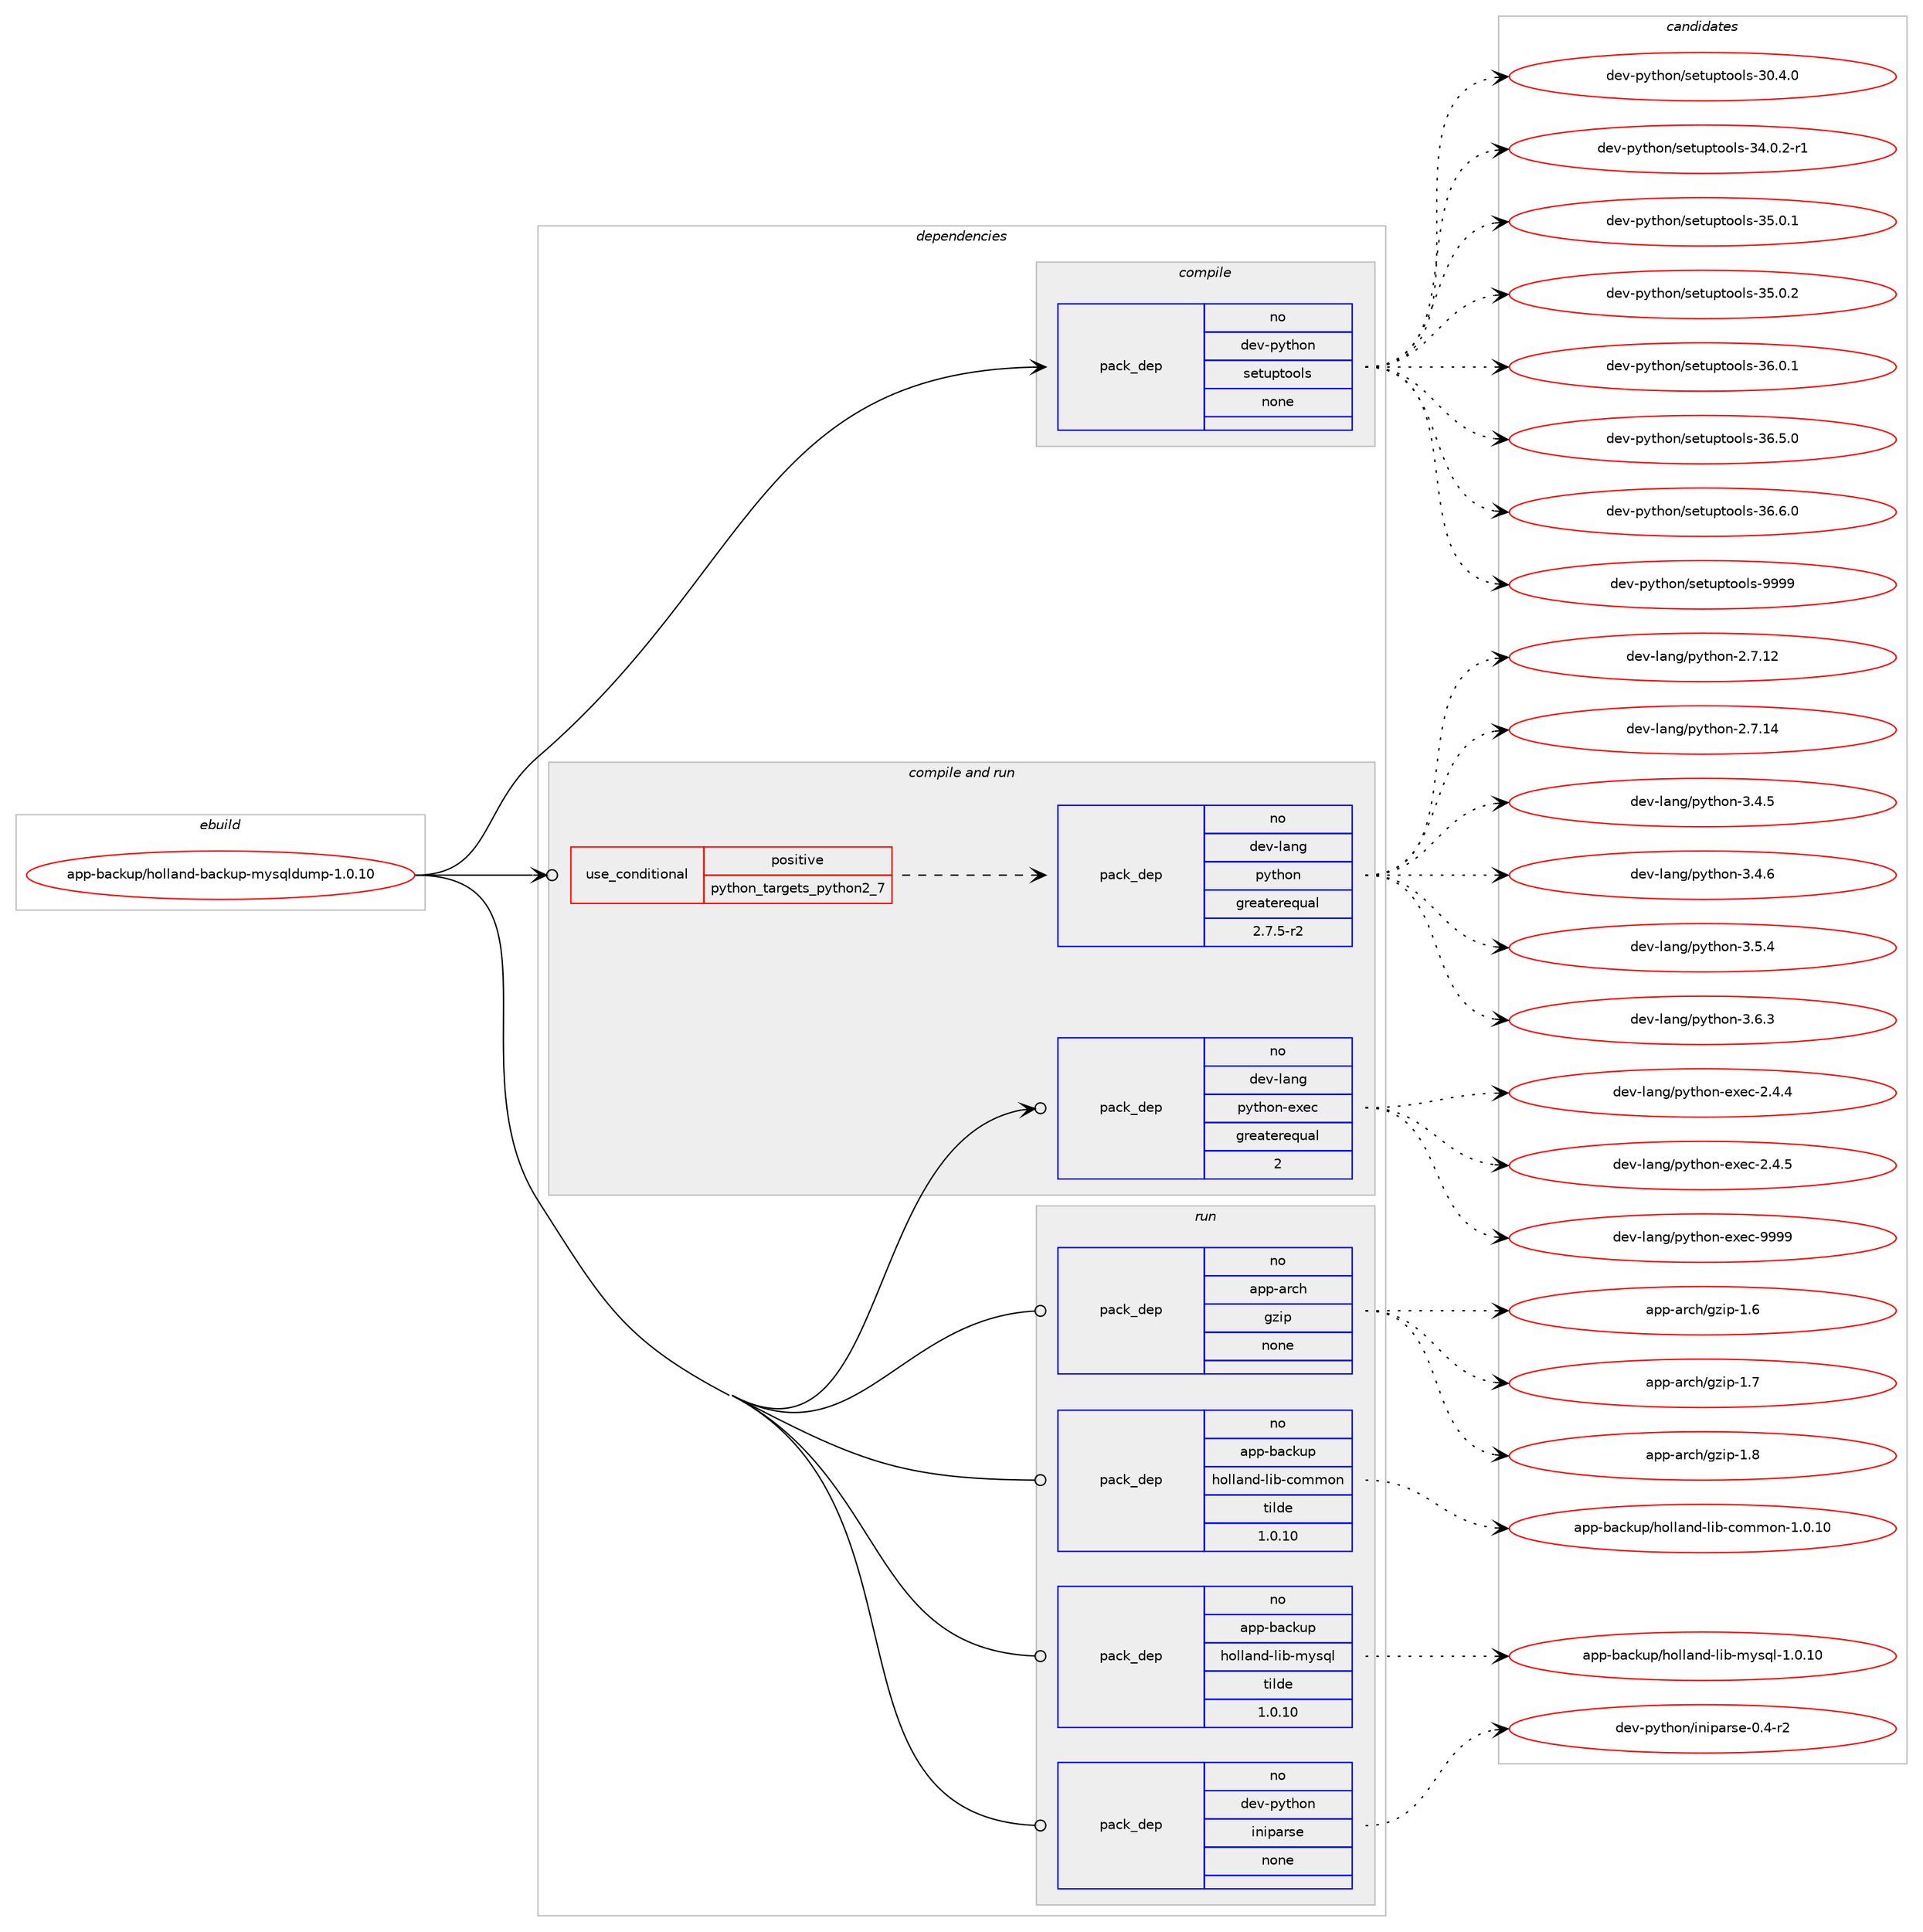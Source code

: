 digraph prolog {

# *************
# Graph options
# *************

newrank=true;
concentrate=true;
compound=true;
graph [rankdir=LR,fontname=Helvetica,fontsize=10,ranksep=1.5];#, ranksep=2.5, nodesep=0.2];
edge  [arrowhead=vee];
node  [fontname=Helvetica,fontsize=10];

# **********
# The ebuild
# **********

subgraph cluster_leftcol {
color=gray;
rank=same;
label=<<i>ebuild</i>>;
id [label="app-backup/holland-backup-mysqldump-1.0.10", color=red, width=4, href="../app-backup/holland-backup-mysqldump-1.0.10.svg"];
}

# ****************
# The dependencies
# ****************

subgraph cluster_midcol {
color=gray;
label=<<i>dependencies</i>>;
subgraph cluster_compile {
fillcolor="#eeeeee";
style=filled;
label=<<i>compile</i>>;
subgraph pack7521 {
dependency10702 [label=<<TABLE BORDER="0" CELLBORDER="1" CELLSPACING="0" CELLPADDING="4" WIDTH="220"><TR><TD ROWSPAN="6" CELLPADDING="30">pack_dep</TD></TR><TR><TD WIDTH="110">no</TD></TR><TR><TD>dev-python</TD></TR><TR><TD>setuptools</TD></TR><TR><TD>none</TD></TR><TR><TD></TD></TR></TABLE>>, shape=none, color=blue];
}
id:e -> dependency10702:w [weight=20,style="solid",arrowhead="vee"];
}
subgraph cluster_compileandrun {
fillcolor="#eeeeee";
style=filled;
label=<<i>compile and run</i>>;
subgraph cond2982 {
dependency10703 [label=<<TABLE BORDER="0" CELLBORDER="1" CELLSPACING="0" CELLPADDING="4"><TR><TD ROWSPAN="3" CELLPADDING="10">use_conditional</TD></TR><TR><TD>positive</TD></TR><TR><TD>python_targets_python2_7</TD></TR></TABLE>>, shape=none, color=red];
subgraph pack7522 {
dependency10704 [label=<<TABLE BORDER="0" CELLBORDER="1" CELLSPACING="0" CELLPADDING="4" WIDTH="220"><TR><TD ROWSPAN="6" CELLPADDING="30">pack_dep</TD></TR><TR><TD WIDTH="110">no</TD></TR><TR><TD>dev-lang</TD></TR><TR><TD>python</TD></TR><TR><TD>greaterequal</TD></TR><TR><TD>2.7.5-r2</TD></TR></TABLE>>, shape=none, color=blue];
}
dependency10703:e -> dependency10704:w [weight=20,style="dashed",arrowhead="vee"];
}
id:e -> dependency10703:w [weight=20,style="solid",arrowhead="odotvee"];
subgraph pack7523 {
dependency10705 [label=<<TABLE BORDER="0" CELLBORDER="1" CELLSPACING="0" CELLPADDING="4" WIDTH="220"><TR><TD ROWSPAN="6" CELLPADDING="30">pack_dep</TD></TR><TR><TD WIDTH="110">no</TD></TR><TR><TD>dev-lang</TD></TR><TR><TD>python-exec</TD></TR><TR><TD>greaterequal</TD></TR><TR><TD>2</TD></TR></TABLE>>, shape=none, color=blue];
}
id:e -> dependency10705:w [weight=20,style="solid",arrowhead="odotvee"];
}
subgraph cluster_run {
fillcolor="#eeeeee";
style=filled;
label=<<i>run</i>>;
subgraph pack7524 {
dependency10706 [label=<<TABLE BORDER="0" CELLBORDER="1" CELLSPACING="0" CELLPADDING="4" WIDTH="220"><TR><TD ROWSPAN="6" CELLPADDING="30">pack_dep</TD></TR><TR><TD WIDTH="110">no</TD></TR><TR><TD>app-arch</TD></TR><TR><TD>gzip</TD></TR><TR><TD>none</TD></TR><TR><TD></TD></TR></TABLE>>, shape=none, color=blue];
}
id:e -> dependency10706:w [weight=20,style="solid",arrowhead="odot"];
subgraph pack7525 {
dependency10707 [label=<<TABLE BORDER="0" CELLBORDER="1" CELLSPACING="0" CELLPADDING="4" WIDTH="220"><TR><TD ROWSPAN="6" CELLPADDING="30">pack_dep</TD></TR><TR><TD WIDTH="110">no</TD></TR><TR><TD>app-backup</TD></TR><TR><TD>holland-lib-common</TD></TR><TR><TD>tilde</TD></TR><TR><TD>1.0.10</TD></TR></TABLE>>, shape=none, color=blue];
}
id:e -> dependency10707:w [weight=20,style="solid",arrowhead="odot"];
subgraph pack7526 {
dependency10708 [label=<<TABLE BORDER="0" CELLBORDER="1" CELLSPACING="0" CELLPADDING="4" WIDTH="220"><TR><TD ROWSPAN="6" CELLPADDING="30">pack_dep</TD></TR><TR><TD WIDTH="110">no</TD></TR><TR><TD>app-backup</TD></TR><TR><TD>holland-lib-mysql</TD></TR><TR><TD>tilde</TD></TR><TR><TD>1.0.10</TD></TR></TABLE>>, shape=none, color=blue];
}
id:e -> dependency10708:w [weight=20,style="solid",arrowhead="odot"];
subgraph pack7527 {
dependency10709 [label=<<TABLE BORDER="0" CELLBORDER="1" CELLSPACING="0" CELLPADDING="4" WIDTH="220"><TR><TD ROWSPAN="6" CELLPADDING="30">pack_dep</TD></TR><TR><TD WIDTH="110">no</TD></TR><TR><TD>dev-python</TD></TR><TR><TD>iniparse</TD></TR><TR><TD>none</TD></TR><TR><TD></TD></TR></TABLE>>, shape=none, color=blue];
}
id:e -> dependency10709:w [weight=20,style="solid",arrowhead="odot"];
}
}

# **************
# The candidates
# **************

subgraph cluster_choices {
rank=same;
color=gray;
label=<<i>candidates</i>>;

subgraph choice7521 {
color=black;
nodesep=1;
choice100101118451121211161041111104711510111611711211611111110811545514846524648 [label="dev-python/setuptools-30.4.0", color=red, width=4,href="../dev-python/setuptools-30.4.0.svg"];
choice1001011184511212111610411111047115101116117112116111111108115455152464846504511449 [label="dev-python/setuptools-34.0.2-r1", color=red, width=4,href="../dev-python/setuptools-34.0.2-r1.svg"];
choice100101118451121211161041111104711510111611711211611111110811545515346484649 [label="dev-python/setuptools-35.0.1", color=red, width=4,href="../dev-python/setuptools-35.0.1.svg"];
choice100101118451121211161041111104711510111611711211611111110811545515346484650 [label="dev-python/setuptools-35.0.2", color=red, width=4,href="../dev-python/setuptools-35.0.2.svg"];
choice100101118451121211161041111104711510111611711211611111110811545515446484649 [label="dev-python/setuptools-36.0.1", color=red, width=4,href="../dev-python/setuptools-36.0.1.svg"];
choice100101118451121211161041111104711510111611711211611111110811545515446534648 [label="dev-python/setuptools-36.5.0", color=red, width=4,href="../dev-python/setuptools-36.5.0.svg"];
choice100101118451121211161041111104711510111611711211611111110811545515446544648 [label="dev-python/setuptools-36.6.0", color=red, width=4,href="../dev-python/setuptools-36.6.0.svg"];
choice10010111845112121116104111110471151011161171121161111111081154557575757 [label="dev-python/setuptools-9999", color=red, width=4,href="../dev-python/setuptools-9999.svg"];
dependency10702:e -> choice100101118451121211161041111104711510111611711211611111110811545514846524648:w [style=dotted,weight="100"];
dependency10702:e -> choice1001011184511212111610411111047115101116117112116111111108115455152464846504511449:w [style=dotted,weight="100"];
dependency10702:e -> choice100101118451121211161041111104711510111611711211611111110811545515346484649:w [style=dotted,weight="100"];
dependency10702:e -> choice100101118451121211161041111104711510111611711211611111110811545515346484650:w [style=dotted,weight="100"];
dependency10702:e -> choice100101118451121211161041111104711510111611711211611111110811545515446484649:w [style=dotted,weight="100"];
dependency10702:e -> choice100101118451121211161041111104711510111611711211611111110811545515446534648:w [style=dotted,weight="100"];
dependency10702:e -> choice100101118451121211161041111104711510111611711211611111110811545515446544648:w [style=dotted,weight="100"];
dependency10702:e -> choice10010111845112121116104111110471151011161171121161111111081154557575757:w [style=dotted,weight="100"];
}
subgraph choice7522 {
color=black;
nodesep=1;
choice10010111845108971101034711212111610411111045504655464950 [label="dev-lang/python-2.7.12", color=red, width=4,href="../dev-lang/python-2.7.12.svg"];
choice10010111845108971101034711212111610411111045504655464952 [label="dev-lang/python-2.7.14", color=red, width=4,href="../dev-lang/python-2.7.14.svg"];
choice100101118451089711010347112121116104111110455146524653 [label="dev-lang/python-3.4.5", color=red, width=4,href="../dev-lang/python-3.4.5.svg"];
choice100101118451089711010347112121116104111110455146524654 [label="dev-lang/python-3.4.6", color=red, width=4,href="../dev-lang/python-3.4.6.svg"];
choice100101118451089711010347112121116104111110455146534652 [label="dev-lang/python-3.5.4", color=red, width=4,href="../dev-lang/python-3.5.4.svg"];
choice100101118451089711010347112121116104111110455146544651 [label="dev-lang/python-3.6.3", color=red, width=4,href="../dev-lang/python-3.6.3.svg"];
dependency10704:e -> choice10010111845108971101034711212111610411111045504655464950:w [style=dotted,weight="100"];
dependency10704:e -> choice10010111845108971101034711212111610411111045504655464952:w [style=dotted,weight="100"];
dependency10704:e -> choice100101118451089711010347112121116104111110455146524653:w [style=dotted,weight="100"];
dependency10704:e -> choice100101118451089711010347112121116104111110455146524654:w [style=dotted,weight="100"];
dependency10704:e -> choice100101118451089711010347112121116104111110455146534652:w [style=dotted,weight="100"];
dependency10704:e -> choice100101118451089711010347112121116104111110455146544651:w [style=dotted,weight="100"];
}
subgraph choice7523 {
color=black;
nodesep=1;
choice1001011184510897110103471121211161041111104510112010199455046524652 [label="dev-lang/python-exec-2.4.4", color=red, width=4,href="../dev-lang/python-exec-2.4.4.svg"];
choice1001011184510897110103471121211161041111104510112010199455046524653 [label="dev-lang/python-exec-2.4.5", color=red, width=4,href="../dev-lang/python-exec-2.4.5.svg"];
choice10010111845108971101034711212111610411111045101120101994557575757 [label="dev-lang/python-exec-9999", color=red, width=4,href="../dev-lang/python-exec-9999.svg"];
dependency10705:e -> choice1001011184510897110103471121211161041111104510112010199455046524652:w [style=dotted,weight="100"];
dependency10705:e -> choice1001011184510897110103471121211161041111104510112010199455046524653:w [style=dotted,weight="100"];
dependency10705:e -> choice10010111845108971101034711212111610411111045101120101994557575757:w [style=dotted,weight="100"];
}
subgraph choice7524 {
color=black;
nodesep=1;
choice971121124597114991044710312210511245494654 [label="app-arch/gzip-1.6", color=red, width=4,href="../app-arch/gzip-1.6.svg"];
choice971121124597114991044710312210511245494655 [label="app-arch/gzip-1.7", color=red, width=4,href="../app-arch/gzip-1.7.svg"];
choice971121124597114991044710312210511245494656 [label="app-arch/gzip-1.8", color=red, width=4,href="../app-arch/gzip-1.8.svg"];
dependency10706:e -> choice971121124597114991044710312210511245494654:w [style=dotted,weight="100"];
dependency10706:e -> choice971121124597114991044710312210511245494655:w [style=dotted,weight="100"];
dependency10706:e -> choice971121124597114991044710312210511245494656:w [style=dotted,weight="100"];
}
subgraph choice7525 {
color=black;
nodesep=1;
choice971121124598979910711711247104111108108971101004510810598459911110910911111045494648464948 [label="app-backup/holland-lib-common-1.0.10", color=red, width=4,href="../app-backup/holland-lib-common-1.0.10.svg"];
dependency10707:e -> choice971121124598979910711711247104111108108971101004510810598459911110910911111045494648464948:w [style=dotted,weight="100"];
}
subgraph choice7526 {
color=black;
nodesep=1;
choice9711211245989799107117112471041111081089711010045108105984510912111511310845494648464948 [label="app-backup/holland-lib-mysql-1.0.10", color=red, width=4,href="../app-backup/holland-lib-mysql-1.0.10.svg"];
dependency10708:e -> choice9711211245989799107117112471041111081089711010045108105984510912111511310845494648464948:w [style=dotted,weight="100"];
}
subgraph choice7527 {
color=black;
nodesep=1;
choice100101118451121211161041111104710511010511297114115101454846524511450 [label="dev-python/iniparse-0.4-r2", color=red, width=4,href="../dev-python/iniparse-0.4-r2.svg"];
dependency10709:e -> choice100101118451121211161041111104710511010511297114115101454846524511450:w [style=dotted,weight="100"];
}
}

}

